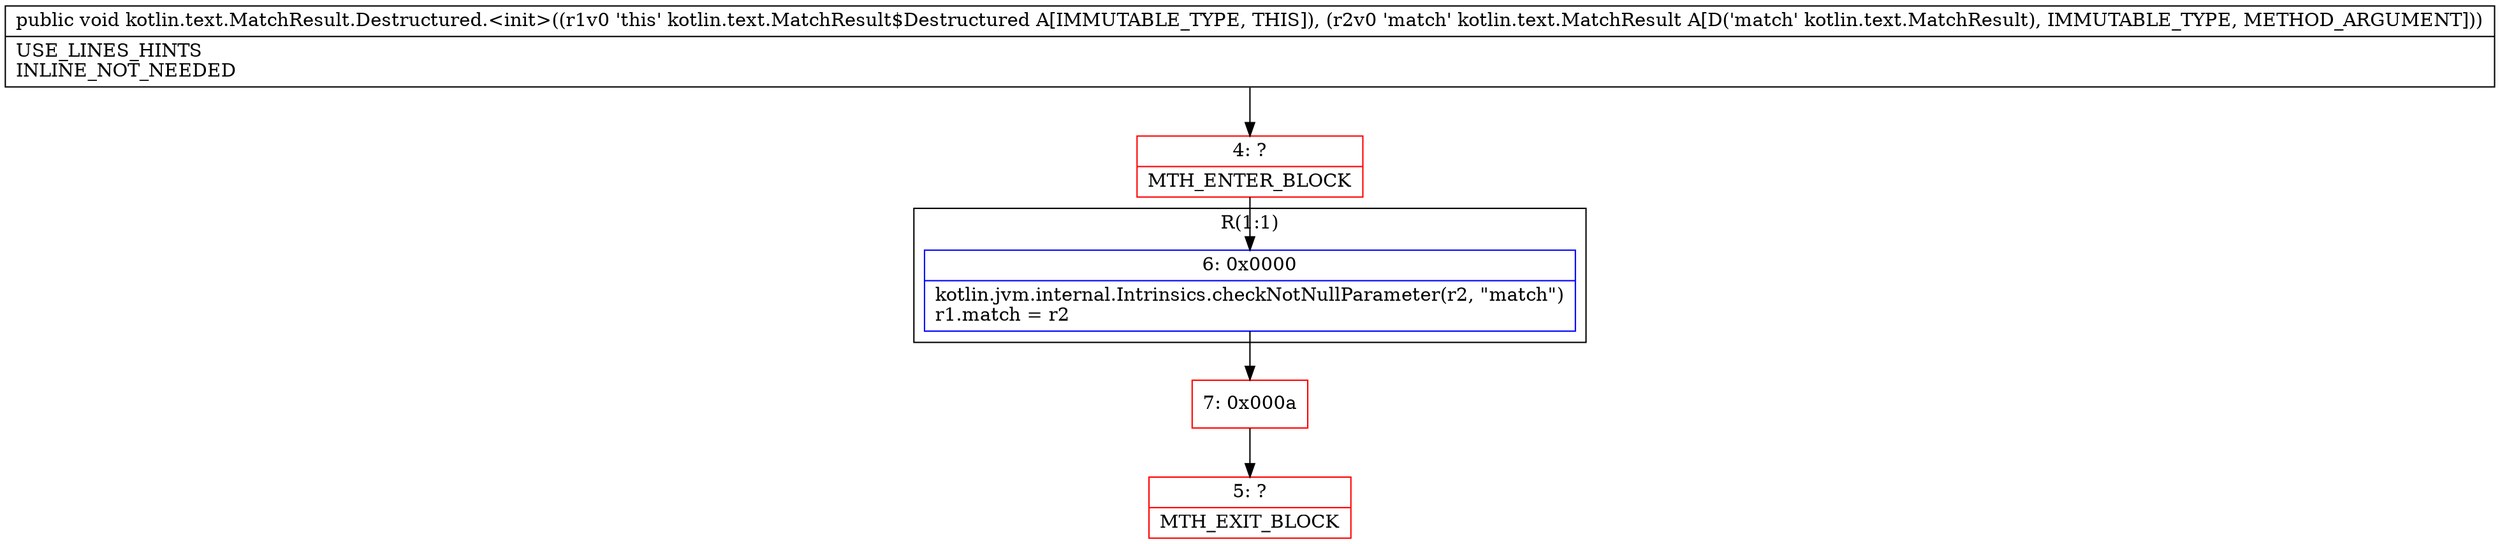 digraph "CFG forkotlin.text.MatchResult.Destructured.\<init\>(Lkotlin\/text\/MatchResult;)V" {
subgraph cluster_Region_792004013 {
label = "R(1:1)";
node [shape=record,color=blue];
Node_6 [shape=record,label="{6\:\ 0x0000|kotlin.jvm.internal.Intrinsics.checkNotNullParameter(r2, \"match\")\lr1.match = r2\l}"];
}
Node_4 [shape=record,color=red,label="{4\:\ ?|MTH_ENTER_BLOCK\l}"];
Node_7 [shape=record,color=red,label="{7\:\ 0x000a}"];
Node_5 [shape=record,color=red,label="{5\:\ ?|MTH_EXIT_BLOCK\l}"];
MethodNode[shape=record,label="{public void kotlin.text.MatchResult.Destructured.\<init\>((r1v0 'this' kotlin.text.MatchResult$Destructured A[IMMUTABLE_TYPE, THIS]), (r2v0 'match' kotlin.text.MatchResult A[D('match' kotlin.text.MatchResult), IMMUTABLE_TYPE, METHOD_ARGUMENT]))  | USE_LINES_HINTS\lINLINE_NOT_NEEDED\l}"];
MethodNode -> Node_4;Node_6 -> Node_7;
Node_4 -> Node_6;
Node_7 -> Node_5;
}


